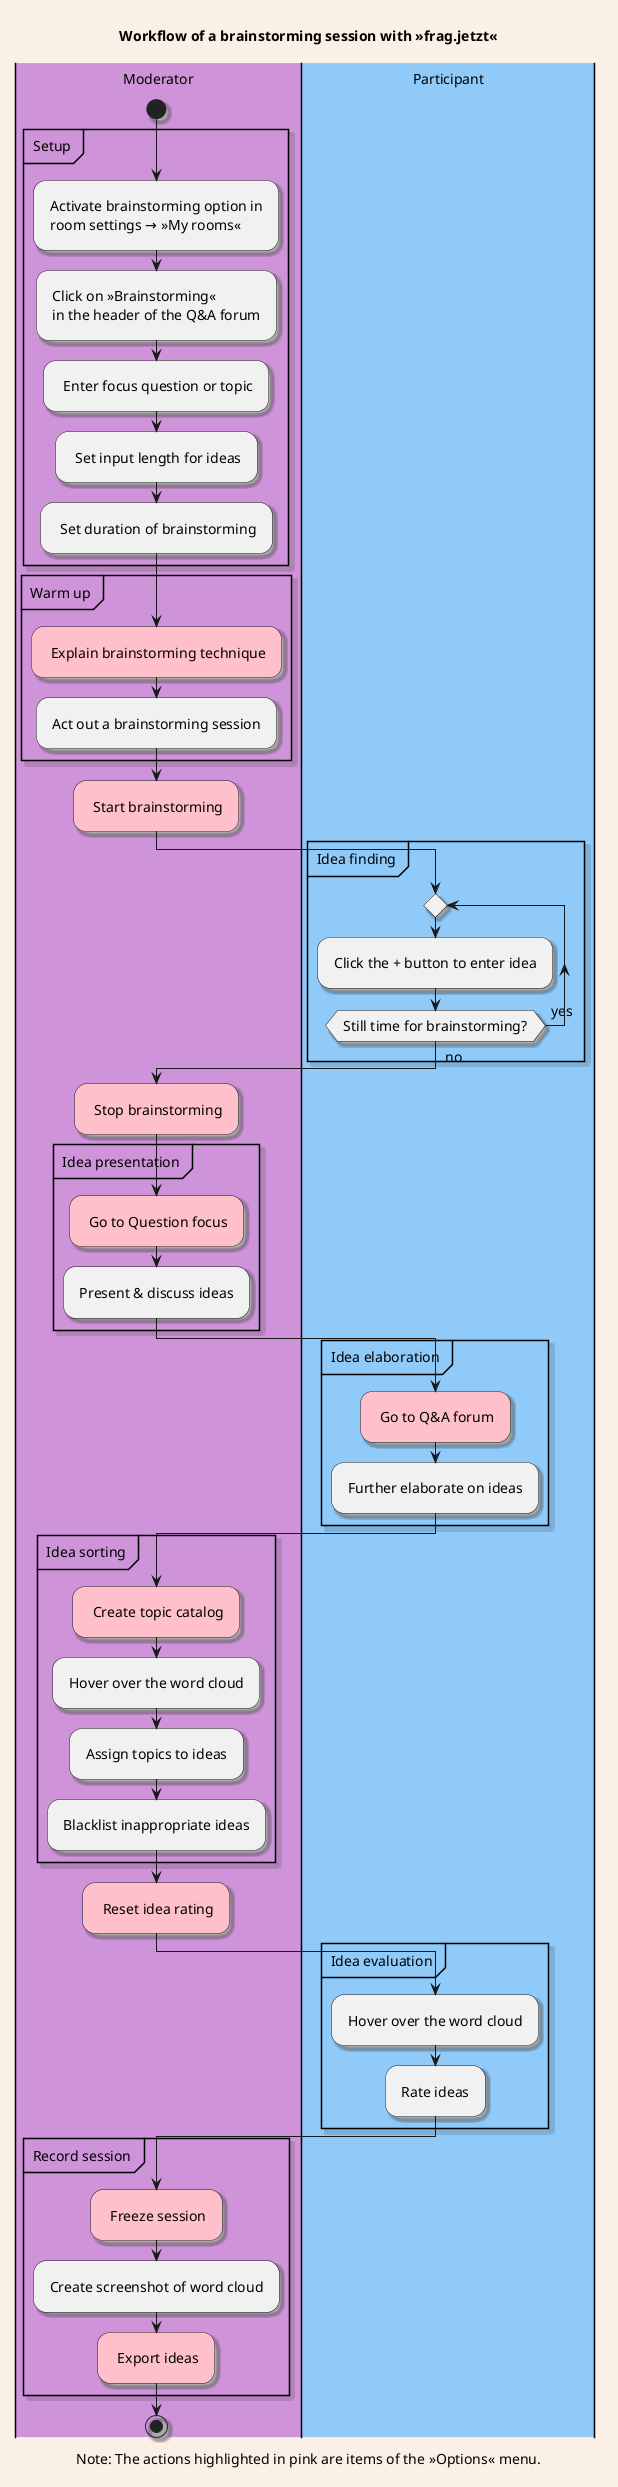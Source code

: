@startuml
title Workflow of a brainstorming session with »frag.jetzt«

caption Note: The actions highlighted in pink are items of the »Options« menu.   

skinparam backgroundColor Linen
skinparam shadowing true
skinparam defaultFontSize 14
skinparam Padding 6

|#CE93D8|Moderator|

start

partition "Setup" {
:Activate brainstorming option in
room settings → »My rooms«;
:Click on »Brainstorming« 
in the header of the Q&A forum;
: Enter focus question or topic;
: Set input length for ideas;
: Set duration of brainstorming;
}

partition "Warm up" {
#pink: Explain brainstorming technique;
:Act out a brainstorming session;
}

#pink: Start brainstorming;

|#90CAF9|Participant|

partition "Idea finding" {
repeat
:Click the + button to enter idea;
repeat while (Still time for brainstorming?) is (yes) not (no)
}

|Moderator|

#pink: Stop brainstorming;

partition "Idea presentation" {
#pink: Go to Question focus;
:Present & discuss ideas;
}

|Participant|

partition "Idea elaboration" {
#pink: Go to Q&A forum;
:Further elaborate on ideas;
}

|Moderator|

partition "Idea sorting" {
#pink: Create topic catalog;
:Hover over the word cloud;
:Assign topics to ideas;
:Blacklist inappropriate ideas;
}

#pink: Reset idea rating;

|Participant|

partition "Idea evaluation" {
:Hover over the word cloud;
:Rate ideas;
}

|Moderator|

partition "Record session" {
#pink: Freeze session;
:Create screenshot of word cloud;
#pink: Export ideas;
}

stop
@enduml